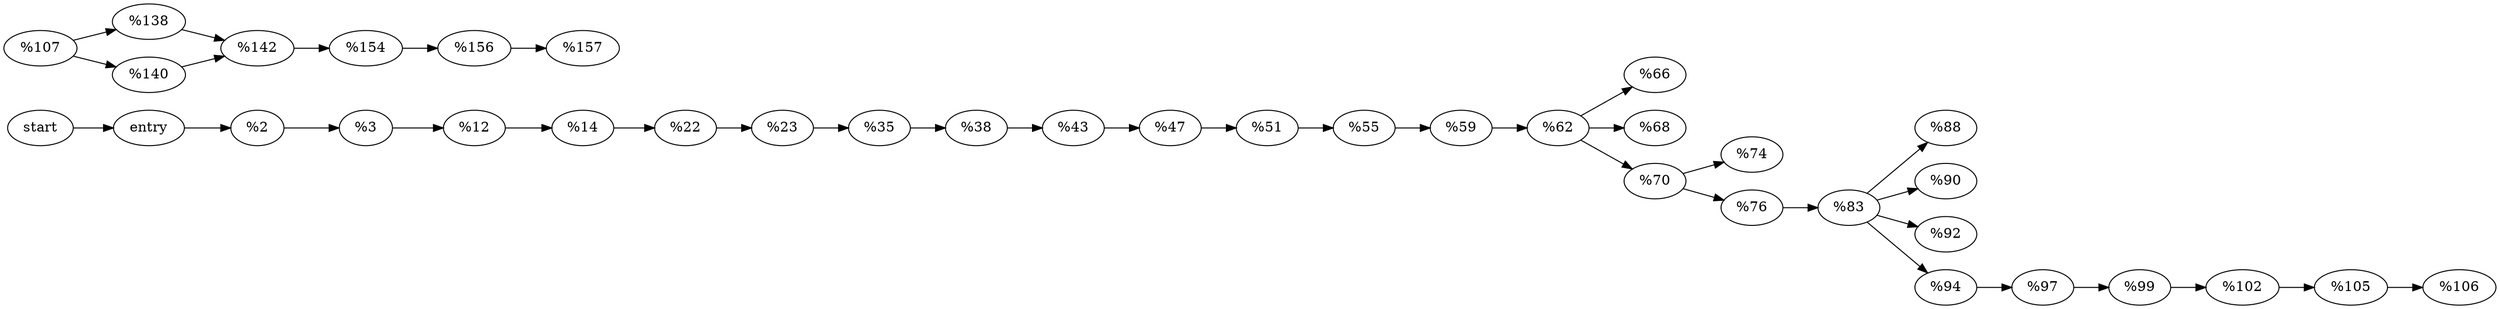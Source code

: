 digraph CFG {
    rankdir=LR;

    // Nodes
    start [label="start"];
    entry [label="entry"];
    block_2 [label="%2"];
    block_3 [label="%3"];
    block_12 [label="%12"];
    block_14 [label="%14"];
    block_22 [label="%22"];
    block_23 [label="%23"];
    block_35 [label="%35"];
    block_38 [label="%38"];
    block_43 [label="%43"];
    block_47 [label="%47"];
    block_51 [label="%51"];
    block_55 [label="%55"];
    block_59 [label="%59"];
    block_62 [label="%62"];
    block_66 [label="%66"];
    block_68 [label="%68"];
    block_70 [label="%70"];
    block_74 [label="%74"];
    block_76 [label="%76"];
    block_83 [label="%83"];
    block_88 [label="%88"];
    block_90 [label="%90"];
    block_92 [label="%92"];
    block_94 [label="%94"];
    block_97 [label="%97"];
    block_99 [label="%99"];
    block_102 [label="%102"];
    block_105 [label="%105"];
    block_106 [label="%106"];
    block_107 [label="%107"];
    block_138 [label="%138"];
    block_140 [label="%140"];
    block_142 [label="%142"];
    block_154 [label="%154"];
    block_156 [label="%156"];
    block_157 [label="%157"];

    // Edges
    start -> entry;
    entry -> block_2;
    block_2 -> block_3;
    block_3 -> block_12;
    block_12 -> block_14;
    block_14 -> block_22;
    block_22 -> block_23;
    block_23 -> block_35;
    block_35 -> block_38;
    block_38 -> block_43;
    block_43 -> block_47;
    block_47 -> block_51;
    block_51 -> block_55;
    block_55 -> block_59;
    block_59 -> block_62;
    block_62 -> block_66;
    block_62 -> block_68;
    block_62 -> block_70;
    block_70 -> block_74;
    block_70 -> block_76;
    block_76 -> block_83;
    block_83 -> block_88;
    block_83 -> block_90;
    block_83 -> block_92;
    block_83 -> block_94;
    block_94 -> block_97;
    block_97 -> block_99;
    block_99 -> block_102;
    block_102 -> block_105;
    block_105 -> block_106;
    block_107 -> block_138;
    block_107 -> block_140;
    block_138 -> block_142;
    block_140 -> block_142;
    block_142 -> block_154;
    block_154 -> block_156;
    block_156 -> block_157;
}
